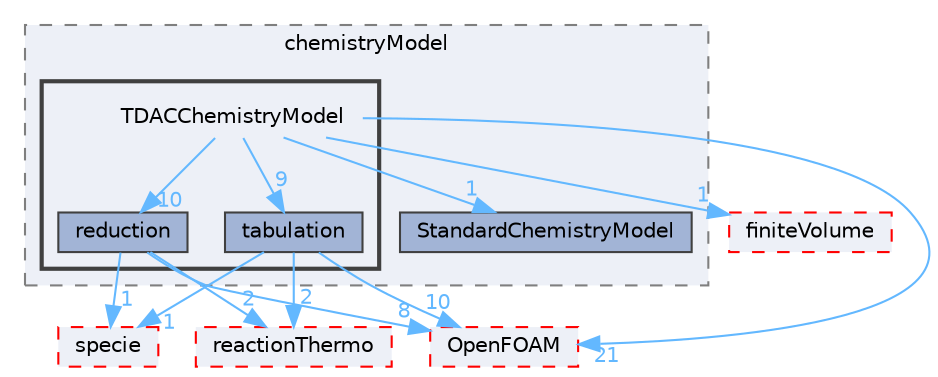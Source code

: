 digraph "src/thermophysicalModels/chemistryModel/chemistryModel/TDACChemistryModel"
{
 // LATEX_PDF_SIZE
  bgcolor="transparent";
  edge [fontname=Helvetica,fontsize=10,labelfontname=Helvetica,labelfontsize=10];
  node [fontname=Helvetica,fontsize=10,shape=box,height=0.2,width=0.4];
  compound=true
  subgraph clusterdir_c571401ccb489c71ff21e08e929f4e25 {
    graph [ bgcolor="#edf0f7", pencolor="grey50", label="chemistryModel", fontname=Helvetica,fontsize=10 style="filled,dashed", URL="dir_c571401ccb489c71ff21e08e929f4e25.html",tooltip=""]
  dir_d9b92708a8d1e2429ce495e2bc8d1adf [label="StandardChemistryModel", fillcolor="#a2b4d6", color="grey25", style="filled", URL="dir_d9b92708a8d1e2429ce495e2bc8d1adf.html",tooltip=""];
  subgraph clusterdir_e99a2928bd3c5c0feae1fd0a5dedecc4 {
    graph [ bgcolor="#edf0f7", pencolor="grey25", label="", fontname=Helvetica,fontsize=10 style="filled,bold", URL="dir_e99a2928bd3c5c0feae1fd0a5dedecc4.html",tooltip=""]
    dir_e99a2928bd3c5c0feae1fd0a5dedecc4 [shape=plaintext, label="TDACChemistryModel"];
  dir_11a35c86249c89795f10656fe50614a9 [label="reduction", fillcolor="#a2b4d6", color="grey25", style="filled", URL="dir_11a35c86249c89795f10656fe50614a9.html",tooltip=""];
  dir_b6cfa599ddfe42ecff66d1b23c7b28f8 [label="tabulation", fillcolor="#a2b4d6", color="grey25", style="filled", URL="dir_b6cfa599ddfe42ecff66d1b23c7b28f8.html",tooltip=""];
  }
  }
  dir_5c4bf53b114f4c9237cd4ef0431fc9bd [label="specie", fillcolor="#edf0f7", color="red", style="filled,dashed", URL="dir_5c4bf53b114f4c9237cd4ef0431fc9bd.html",tooltip=""];
  dir_87c7a4a86ffb283740ec390ea55551cb [label="reactionThermo", fillcolor="#edf0f7", color="red", style="filled,dashed", URL="dir_87c7a4a86ffb283740ec390ea55551cb.html",tooltip=""];
  dir_9bd15774b555cf7259a6fa18f99fe99b [label="finiteVolume", fillcolor="#edf0f7", color="red", style="filled,dashed", URL="dir_9bd15774b555cf7259a6fa18f99fe99b.html",tooltip=""];
  dir_c5473ff19b20e6ec4dfe5c310b3778a8 [label="OpenFOAM", fillcolor="#edf0f7", color="red", style="filled,dashed", URL="dir_c5473ff19b20e6ec4dfe5c310b3778a8.html",tooltip=""];
  dir_e99a2928bd3c5c0feae1fd0a5dedecc4->dir_11a35c86249c89795f10656fe50614a9 [headlabel="10", labeldistance=1.5 headhref="dir_003964_003265.html" href="dir_003964_003265.html" color="steelblue1" fontcolor="steelblue1"];
  dir_e99a2928bd3c5c0feae1fd0a5dedecc4->dir_9bd15774b555cf7259a6fa18f99fe99b [headlabel="1", labeldistance=1.5 headhref="dir_003964_001387.html" href="dir_003964_001387.html" color="steelblue1" fontcolor="steelblue1"];
  dir_e99a2928bd3c5c0feae1fd0a5dedecc4->dir_b6cfa599ddfe42ecff66d1b23c7b28f8 [headlabel="9", labeldistance=1.5 headhref="dir_003964_003960.html" href="dir_003964_003960.html" color="steelblue1" fontcolor="steelblue1"];
  dir_e99a2928bd3c5c0feae1fd0a5dedecc4->dir_c5473ff19b20e6ec4dfe5c310b3778a8 [headlabel="21", labeldistance=1.5 headhref="dir_003964_002695.html" href="dir_003964_002695.html" color="steelblue1" fontcolor="steelblue1"];
  dir_e99a2928bd3c5c0feae1fd0a5dedecc4->dir_d9b92708a8d1e2429ce495e2bc8d1adf [headlabel="1", labeldistance=1.5 headhref="dir_003964_003744.html" href="dir_003964_003744.html" color="steelblue1" fontcolor="steelblue1"];
  dir_11a35c86249c89795f10656fe50614a9->dir_5c4bf53b114f4c9237cd4ef0431fc9bd [headlabel="1", labeldistance=1.5 headhref="dir_003265_003683.html" href="dir_003265_003683.html" color="steelblue1" fontcolor="steelblue1"];
  dir_11a35c86249c89795f10656fe50614a9->dir_87c7a4a86ffb283740ec390ea55551cb [headlabel="2", labeldistance=1.5 headhref="dir_003265_003245.html" href="dir_003265_003245.html" color="steelblue1" fontcolor="steelblue1"];
  dir_11a35c86249c89795f10656fe50614a9->dir_c5473ff19b20e6ec4dfe5c310b3778a8 [headlabel="8", labeldistance=1.5 headhref="dir_003265_002695.html" href="dir_003265_002695.html" color="steelblue1" fontcolor="steelblue1"];
  dir_b6cfa599ddfe42ecff66d1b23c7b28f8->dir_5c4bf53b114f4c9237cd4ef0431fc9bd [headlabel="1", labeldistance=1.5 headhref="dir_003960_003683.html" href="dir_003960_003683.html" color="steelblue1" fontcolor="steelblue1"];
  dir_b6cfa599ddfe42ecff66d1b23c7b28f8->dir_87c7a4a86ffb283740ec390ea55551cb [headlabel="2", labeldistance=1.5 headhref="dir_003960_003245.html" href="dir_003960_003245.html" color="steelblue1" fontcolor="steelblue1"];
  dir_b6cfa599ddfe42ecff66d1b23c7b28f8->dir_c5473ff19b20e6ec4dfe5c310b3778a8 [headlabel="10", labeldistance=1.5 headhref="dir_003960_002695.html" href="dir_003960_002695.html" color="steelblue1" fontcolor="steelblue1"];
}

